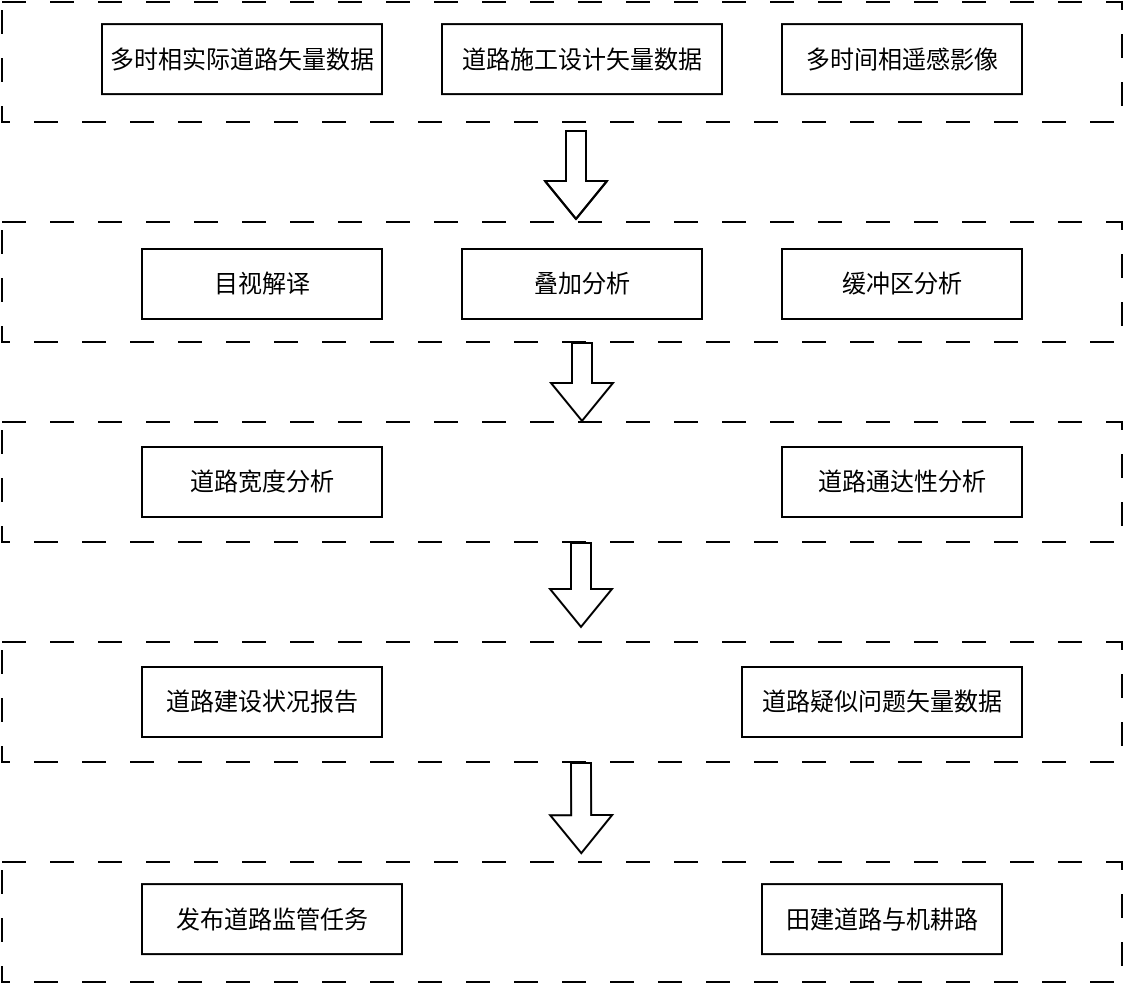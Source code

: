 <mxfile version="24.7.17">
  <diagram name="第 1 页" id="JeWldXXxksjpVP-zL5Ht">
    <mxGraphModel dx="1434" dy="738" grid="1" gridSize="10" guides="1" tooltips="1" connect="1" arrows="1" fold="1" page="1" pageScale="1" pageWidth="900" pageHeight="1600" math="0" shadow="0">
      <root>
        <mxCell id="0" />
        <mxCell id="1" parent="0" />
        <mxCell id="8GKyTfsWxNbbxCT-tOfK-8" value="" style="rounded=0;whiteSpace=wrap;html=1;dashed=1;dashPattern=12 12;" parent="1" vertex="1">
          <mxGeometry x="170" y="270" width="560" height="60" as="geometry" />
        </mxCell>
        <mxCell id="womFPRaeuXH6ECmNfBCx-7" value="道路宽度分析" style="rounded=0;whiteSpace=wrap;html=1;" parent="1" vertex="1">
          <mxGeometry x="240" y="282.5" width="120" height="35" as="geometry" />
        </mxCell>
        <mxCell id="8GKyTfsWxNbbxCT-tOfK-1" value="道路通达性分析" style="rounded=0;whiteSpace=wrap;html=1;" parent="1" vertex="1">
          <mxGeometry x="560" y="282.5" width="120" height="35" as="geometry" />
        </mxCell>
        <mxCell id="8GKyTfsWxNbbxCT-tOfK-12" value="" style="shape=flexArrow;endArrow=classic;html=1;rounded=0;" parent="1" edge="1">
          <mxGeometry width="50" height="50" relative="1" as="geometry">
            <mxPoint x="457" y="124" as="sourcePoint" />
            <mxPoint x="457" y="169" as="targetPoint" />
            <Array as="points">
              <mxPoint x="457" y="149" />
            </Array>
          </mxGeometry>
        </mxCell>
        <mxCell id="8GKyTfsWxNbbxCT-tOfK-14" value="" style="shape=flexArrow;endArrow=classic;html=1;rounded=0;" parent="1" edge="1">
          <mxGeometry width="50" height="50" relative="1" as="geometry">
            <mxPoint x="459.5" y="330" as="sourcePoint" />
            <mxPoint x="459.5" y="373" as="targetPoint" />
          </mxGeometry>
        </mxCell>
        <mxCell id="8GKyTfsWxNbbxCT-tOfK-15" value="" style="group" parent="1" vertex="1" connectable="0">
          <mxGeometry x="170" y="380" width="560" height="60" as="geometry" />
        </mxCell>
        <mxCell id="8GKyTfsWxNbbxCT-tOfK-9" value="" style="rounded=0;whiteSpace=wrap;html=1;dashed=1;dashPattern=12 12;" parent="8GKyTfsWxNbbxCT-tOfK-15" vertex="1">
          <mxGeometry width="560" height="60" as="geometry" />
        </mxCell>
        <mxCell id="8GKyTfsWxNbbxCT-tOfK-2" value="道路建设状况报告" style="rounded=0;whiteSpace=wrap;html=1;" parent="8GKyTfsWxNbbxCT-tOfK-15" vertex="1">
          <mxGeometry x="70" y="12.502" width="120" height="35" as="geometry" />
        </mxCell>
        <mxCell id="8GKyTfsWxNbbxCT-tOfK-3" value="道路疑似问题矢量数据" style="rounded=0;whiteSpace=wrap;html=1;" parent="8GKyTfsWxNbbxCT-tOfK-15" vertex="1">
          <mxGeometry x="370" y="12.502" width="140" height="35" as="geometry" />
        </mxCell>
        <mxCell id="8GKyTfsWxNbbxCT-tOfK-16" value="" style="group" parent="1" vertex="1" connectable="0">
          <mxGeometry x="170" y="490" width="560" height="60" as="geometry" />
        </mxCell>
        <mxCell id="8GKyTfsWxNbbxCT-tOfK-10" value="" style="rounded=0;whiteSpace=wrap;html=1;dashed=1;dashPattern=12 12;" parent="8GKyTfsWxNbbxCT-tOfK-16" vertex="1">
          <mxGeometry width="560" height="60" as="geometry" />
        </mxCell>
        <mxCell id="8GKyTfsWxNbbxCT-tOfK-4" value="发布道路监管任务" style="rounded=0;whiteSpace=wrap;html=1;" parent="8GKyTfsWxNbbxCT-tOfK-16" vertex="1">
          <mxGeometry x="70" y="11.053" width="130" height="35" as="geometry" />
        </mxCell>
        <mxCell id="8GKyTfsWxNbbxCT-tOfK-5" value="田建道路与机耕路" style="rounded=0;whiteSpace=wrap;html=1;" parent="8GKyTfsWxNbbxCT-tOfK-16" vertex="1">
          <mxGeometry x="380" y="11.053" width="120" height="35" as="geometry" />
        </mxCell>
        <mxCell id="8GKyTfsWxNbbxCT-tOfK-17" value="" style="group" parent="1" vertex="1" connectable="0">
          <mxGeometry x="170" y="60" width="560" height="60" as="geometry" />
        </mxCell>
        <mxCell id="8GKyTfsWxNbbxCT-tOfK-6" value="" style="rounded=0;whiteSpace=wrap;html=1;dashed=1;dashPattern=12 12;" parent="8GKyTfsWxNbbxCT-tOfK-17" vertex="1">
          <mxGeometry width="560" height="60" as="geometry" />
        </mxCell>
        <mxCell id="womFPRaeuXH6ECmNfBCx-1" value="多时间相遥感影像" style="rounded=0;whiteSpace=wrap;html=1;" parent="8GKyTfsWxNbbxCT-tOfK-17" vertex="1">
          <mxGeometry x="390" y="11.053" width="120" height="35" as="geometry" />
        </mxCell>
        <mxCell id="womFPRaeuXH6ECmNfBCx-2" value="道路施工设计矢量数据" style="rounded=0;whiteSpace=wrap;html=1;" parent="8GKyTfsWxNbbxCT-tOfK-17" vertex="1">
          <mxGeometry x="220" y="11.053" width="140" height="35" as="geometry" />
        </mxCell>
        <mxCell id="womFPRaeuXH6ECmNfBCx-3" value="多时相实际道路矢量数据" style="rounded=0;whiteSpace=wrap;html=1;" parent="8GKyTfsWxNbbxCT-tOfK-17" vertex="1">
          <mxGeometry x="50" y="11.053" width="140" height="35" as="geometry" />
        </mxCell>
        <mxCell id="8GKyTfsWxNbbxCT-tOfK-19" value="" style="shape=flexArrow;endArrow=classic;html=1;rounded=0;exitX=0.514;exitY=0.989;exitDx=0;exitDy=0;exitPerimeter=0;" parent="1" edge="1">
          <mxGeometry width="50" height="50" relative="1" as="geometry">
            <mxPoint x="459.5" y="440.005" as="sourcePoint" />
            <mxPoint x="459.66" y="486.05" as="targetPoint" />
          </mxGeometry>
        </mxCell>
        <mxCell id="8GKyTfsWxNbbxCT-tOfK-7" value="" style="rounded=0;whiteSpace=wrap;html=1;dashed=1;dashPattern=12 12;" parent="1" vertex="1">
          <mxGeometry x="170" y="170" width="560" height="60" as="geometry" />
        </mxCell>
        <mxCell id="womFPRaeuXH6ECmNfBCx-4" value="目视解译" style="rounded=0;whiteSpace=wrap;html=1;" parent="1" vertex="1">
          <mxGeometry x="240" y="183.5" width="120" height="35" as="geometry" />
        </mxCell>
        <mxCell id="womFPRaeuXH6ECmNfBCx-5" value="叠加分析" style="rounded=0;whiteSpace=wrap;html=1;" parent="1" vertex="1">
          <mxGeometry x="400" y="183.5" width="120" height="35" as="geometry" />
        </mxCell>
        <mxCell id="womFPRaeuXH6ECmNfBCx-6" value="缓冲区分析" style="rounded=0;whiteSpace=wrap;html=1;" parent="1" vertex="1">
          <mxGeometry x="560" y="183.5" width="120" height="35" as="geometry" />
        </mxCell>
        <mxCell id="LLe4u8gB-_2cn2rZBEIt-1" value="" style="shape=flexArrow;endArrow=classic;html=1;rounded=0;exitX=0.514;exitY=1;exitDx=0;exitDy=0;exitPerimeter=0;" edge="1" parent="1">
          <mxGeometry width="50" height="50" relative="1" as="geometry">
            <mxPoint x="460.0" y="230" as="sourcePoint" />
            <mxPoint x="460" y="270" as="targetPoint" />
          </mxGeometry>
        </mxCell>
      </root>
    </mxGraphModel>
  </diagram>
</mxfile>
